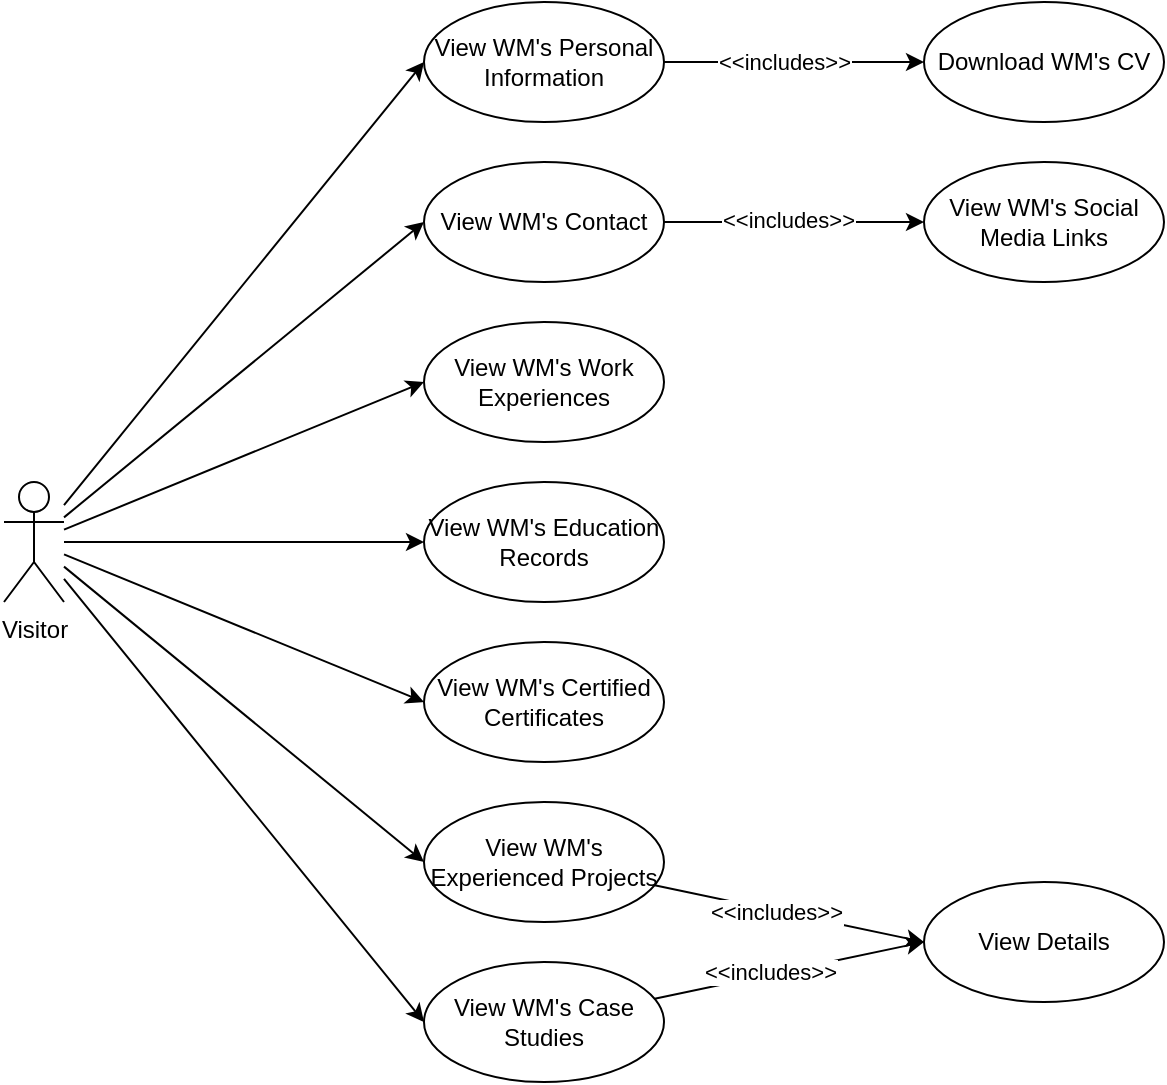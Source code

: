 <mxfile version="27.1.4">
  <diagram name="Use Cases" id="ZiQrT_tuKkAs1ExPT5KR">
    <mxGraphModel dx="872" dy="993" grid="1" gridSize="10" guides="1" tooltips="1" connect="1" arrows="1" fold="1" page="1" pageScale="1" pageWidth="850" pageHeight="1100" math="0" shadow="0">
      <root>
        <mxCell id="0" />
        <mxCell id="1" parent="0" />
        <mxCell id="uVi0bnUCJbSageLYhtC--15" style="rounded=0;orthogonalLoop=1;jettySize=auto;html=1;entryX=0;entryY=0.5;entryDx=0;entryDy=0;" edge="1" parent="1" source="uVi0bnUCJbSageLYhtC--1" target="uVi0bnUCJbSageLYhtC--2">
          <mxGeometry relative="1" as="geometry" />
        </mxCell>
        <mxCell id="uVi0bnUCJbSageLYhtC--16" style="edgeStyle=none;shape=connector;rounded=0;orthogonalLoop=1;jettySize=auto;html=1;entryX=0;entryY=0.5;entryDx=0;entryDy=0;strokeColor=default;align=center;verticalAlign=middle;fontFamily=Helvetica;fontSize=11;fontColor=default;labelBackgroundColor=default;endArrow=classic;" edge="1" parent="1" source="uVi0bnUCJbSageLYhtC--1" target="uVi0bnUCJbSageLYhtC--3">
          <mxGeometry relative="1" as="geometry" />
        </mxCell>
        <mxCell id="uVi0bnUCJbSageLYhtC--17" style="edgeStyle=none;shape=connector;rounded=0;orthogonalLoop=1;jettySize=auto;html=1;entryX=0;entryY=0.5;entryDx=0;entryDy=0;strokeColor=default;align=center;verticalAlign=middle;fontFamily=Helvetica;fontSize=11;fontColor=default;labelBackgroundColor=default;endArrow=classic;" edge="1" parent="1" source="uVi0bnUCJbSageLYhtC--1" target="uVi0bnUCJbSageLYhtC--4">
          <mxGeometry relative="1" as="geometry" />
        </mxCell>
        <mxCell id="uVi0bnUCJbSageLYhtC--18" style="edgeStyle=none;shape=connector;rounded=0;orthogonalLoop=1;jettySize=auto;html=1;entryX=0;entryY=0.5;entryDx=0;entryDy=0;strokeColor=default;align=center;verticalAlign=middle;fontFamily=Helvetica;fontSize=11;fontColor=default;labelBackgroundColor=default;endArrow=classic;" edge="1" parent="1" source="uVi0bnUCJbSageLYhtC--1" target="uVi0bnUCJbSageLYhtC--5">
          <mxGeometry relative="1" as="geometry" />
        </mxCell>
        <mxCell id="uVi0bnUCJbSageLYhtC--19" style="edgeStyle=none;shape=connector;rounded=0;orthogonalLoop=1;jettySize=auto;html=1;entryX=0;entryY=0.5;entryDx=0;entryDy=0;strokeColor=default;align=center;verticalAlign=middle;fontFamily=Helvetica;fontSize=11;fontColor=default;labelBackgroundColor=default;endArrow=classic;" edge="1" parent="1" source="uVi0bnUCJbSageLYhtC--1" target="uVi0bnUCJbSageLYhtC--11">
          <mxGeometry relative="1" as="geometry" />
        </mxCell>
        <mxCell id="uVi0bnUCJbSageLYhtC--20" style="edgeStyle=none;shape=connector;rounded=0;orthogonalLoop=1;jettySize=auto;html=1;entryX=0;entryY=0.5;entryDx=0;entryDy=0;strokeColor=default;align=center;verticalAlign=middle;fontFamily=Helvetica;fontSize=11;fontColor=default;labelBackgroundColor=default;endArrow=classic;" edge="1" parent="1" source="uVi0bnUCJbSageLYhtC--1" target="uVi0bnUCJbSageLYhtC--6">
          <mxGeometry relative="1" as="geometry" />
        </mxCell>
        <mxCell id="uVi0bnUCJbSageLYhtC--21" style="edgeStyle=none;shape=connector;rounded=0;orthogonalLoop=1;jettySize=auto;html=1;entryX=0;entryY=0.5;entryDx=0;entryDy=0;strokeColor=default;align=center;verticalAlign=middle;fontFamily=Helvetica;fontSize=11;fontColor=default;labelBackgroundColor=default;endArrow=classic;" edge="1" parent="1" source="uVi0bnUCJbSageLYhtC--1" target="uVi0bnUCJbSageLYhtC--8">
          <mxGeometry relative="1" as="geometry" />
        </mxCell>
        <mxCell id="uVi0bnUCJbSageLYhtC--1" value="Visitor" style="shape=umlActor;verticalLabelPosition=bottom;verticalAlign=top;html=1;outlineConnect=0;" vertex="1" parent="1">
          <mxGeometry x="80" y="480" width="30" height="60" as="geometry" />
        </mxCell>
        <mxCell id="uVi0bnUCJbSageLYhtC--22" style="edgeStyle=none;shape=connector;rounded=0;orthogonalLoop=1;jettySize=auto;html=1;entryX=0;entryY=0.5;entryDx=0;entryDy=0;strokeColor=default;align=center;verticalAlign=middle;fontFamily=Helvetica;fontSize=11;fontColor=default;labelBackgroundColor=default;endArrow=classic;" edge="1" parent="1" source="uVi0bnUCJbSageLYhtC--2" target="uVi0bnUCJbSageLYhtC--12">
          <mxGeometry relative="1" as="geometry" />
        </mxCell>
        <mxCell id="uVi0bnUCJbSageLYhtC--23" value="&amp;lt;&amp;lt;includes&amp;gt;&amp;gt;" style="edgeLabel;html=1;align=center;verticalAlign=middle;resizable=0;points=[];fontFamily=Helvetica;fontSize=11;fontColor=default;labelBackgroundColor=default;" vertex="1" connectable="0" parent="uVi0bnUCJbSageLYhtC--22">
          <mxGeometry x="-0.262" y="-1" relative="1" as="geometry">
            <mxPoint x="12" y="-1" as="offset" />
          </mxGeometry>
        </mxCell>
        <mxCell id="uVi0bnUCJbSageLYhtC--2" value="View WM&#39;s Personal Information" style="ellipse;whiteSpace=wrap;html=1;" vertex="1" parent="1">
          <mxGeometry x="290" y="240" width="120" height="60" as="geometry" />
        </mxCell>
        <mxCell id="uVi0bnUCJbSageLYhtC--3" value="View WM&#39;s Contact" style="ellipse;whiteSpace=wrap;html=1;" vertex="1" parent="1">
          <mxGeometry x="290" y="320" width="120" height="60" as="geometry" />
        </mxCell>
        <mxCell id="uVi0bnUCJbSageLYhtC--4" value="View WM&#39;s Work Experiences" style="ellipse;whiteSpace=wrap;html=1;" vertex="1" parent="1">
          <mxGeometry x="290" y="400" width="120" height="60" as="geometry" />
        </mxCell>
        <mxCell id="uVi0bnUCJbSageLYhtC--5" value="&lt;div&gt;View WM&#39;s Education Records&lt;/div&gt;" style="ellipse;whiteSpace=wrap;html=1;" vertex="1" parent="1">
          <mxGeometry x="290" y="480" width="120" height="60" as="geometry" />
        </mxCell>
        <mxCell id="uVi0bnUCJbSageLYhtC--28" style="edgeStyle=none;shape=connector;rounded=0;orthogonalLoop=1;jettySize=auto;html=1;entryX=0;entryY=0.5;entryDx=0;entryDy=0;strokeColor=default;align=center;verticalAlign=middle;fontFamily=Helvetica;fontSize=11;fontColor=default;labelBackgroundColor=default;endArrow=classic;" edge="1" parent="1" source="uVi0bnUCJbSageLYhtC--6" target="uVi0bnUCJbSageLYhtC--7">
          <mxGeometry relative="1" as="geometry" />
        </mxCell>
        <mxCell id="uVi0bnUCJbSageLYhtC--29" value="&amp;lt;&amp;lt;includes&amp;gt;&amp;gt;" style="edgeLabel;html=1;align=center;verticalAlign=middle;resizable=0;points=[];fontFamily=Helvetica;fontSize=11;fontColor=default;labelBackgroundColor=default;" vertex="1" connectable="0" parent="uVi0bnUCJbSageLYhtC--28">
          <mxGeometry x="-0.102" relative="1" as="geometry">
            <mxPoint as="offset" />
          </mxGeometry>
        </mxCell>
        <mxCell id="uVi0bnUCJbSageLYhtC--6" value="&lt;div&gt;View WM&#39;s Experienced Projects&lt;/div&gt;" style="ellipse;whiteSpace=wrap;html=1;" vertex="1" parent="1">
          <mxGeometry x="290" y="640" width="120" height="60" as="geometry" />
        </mxCell>
        <mxCell id="uVi0bnUCJbSageLYhtC--7" value="&lt;div&gt;View Details&lt;/div&gt;" style="ellipse;whiteSpace=wrap;html=1;" vertex="1" parent="1">
          <mxGeometry x="540" y="680" width="120" height="60" as="geometry" />
        </mxCell>
        <mxCell id="uVi0bnUCJbSageLYhtC--26" style="edgeStyle=none;shape=connector;rounded=0;orthogonalLoop=1;jettySize=auto;html=1;entryX=0;entryY=0.5;entryDx=0;entryDy=0;strokeColor=default;align=center;verticalAlign=middle;fontFamily=Helvetica;fontSize=11;fontColor=default;labelBackgroundColor=default;endArrow=classic;" edge="1" parent="1" source="uVi0bnUCJbSageLYhtC--8" target="uVi0bnUCJbSageLYhtC--7">
          <mxGeometry relative="1" as="geometry" />
        </mxCell>
        <mxCell id="uVi0bnUCJbSageLYhtC--27" value="&amp;lt;&amp;lt;includes&amp;gt;&amp;gt;" style="edgeLabel;html=1;align=center;verticalAlign=middle;resizable=0;points=[];fontFamily=Helvetica;fontSize=11;fontColor=default;labelBackgroundColor=default;" vertex="1" connectable="0" parent="uVi0bnUCJbSageLYhtC--26">
          <mxGeometry x="-0.144" y="1" relative="1" as="geometry">
            <mxPoint as="offset" />
          </mxGeometry>
        </mxCell>
        <mxCell id="uVi0bnUCJbSageLYhtC--8" value="&lt;div&gt;View WM&#39;s Case Studies&lt;/div&gt;" style="ellipse;whiteSpace=wrap;html=1;" vertex="1" parent="1">
          <mxGeometry x="290" y="720" width="120" height="60" as="geometry" />
        </mxCell>
        <mxCell id="uVi0bnUCJbSageLYhtC--11" value="&lt;div&gt;View WM&#39;s Certified Certificates&lt;/div&gt;" style="ellipse;whiteSpace=wrap;html=1;" vertex="1" parent="1">
          <mxGeometry x="290" y="560" width="120" height="60" as="geometry" />
        </mxCell>
        <mxCell id="uVi0bnUCJbSageLYhtC--12" value="Download WM&#39;s CV" style="ellipse;whiteSpace=wrap;html=1;" vertex="1" parent="1">
          <mxGeometry x="540" y="240" width="120" height="60" as="geometry" />
        </mxCell>
        <mxCell id="uVi0bnUCJbSageLYhtC--13" value="View WM&#39;s Social Media Links" style="ellipse;whiteSpace=wrap;html=1;" vertex="1" parent="1">
          <mxGeometry x="540" y="320" width="120" height="60" as="geometry" />
        </mxCell>
        <mxCell id="uVi0bnUCJbSageLYhtC--24" style="edgeStyle=none;shape=connector;rounded=0;orthogonalLoop=1;jettySize=auto;html=1;entryX=0;entryY=0.5;entryDx=0;entryDy=0;strokeColor=default;align=center;verticalAlign=middle;fontFamily=Helvetica;fontSize=11;fontColor=default;labelBackgroundColor=default;endArrow=classic;" edge="1" parent="1" target="uVi0bnUCJbSageLYhtC--13">
          <mxGeometry relative="1" as="geometry">
            <mxPoint x="410" y="350" as="sourcePoint" />
          </mxGeometry>
        </mxCell>
        <mxCell id="uVi0bnUCJbSageLYhtC--25" value="&amp;lt;&amp;lt;includes&amp;gt;&amp;gt;" style="edgeLabel;html=1;align=center;verticalAlign=middle;resizable=0;points=[];fontFamily=Helvetica;fontSize=11;fontColor=default;labelBackgroundColor=default;" vertex="1" connectable="0" parent="uVi0bnUCJbSageLYhtC--24">
          <mxGeometry x="0.277" y="-1" relative="1" as="geometry">
            <mxPoint x="-21" y="-2" as="offset" />
          </mxGeometry>
        </mxCell>
      </root>
    </mxGraphModel>
  </diagram>
</mxfile>
